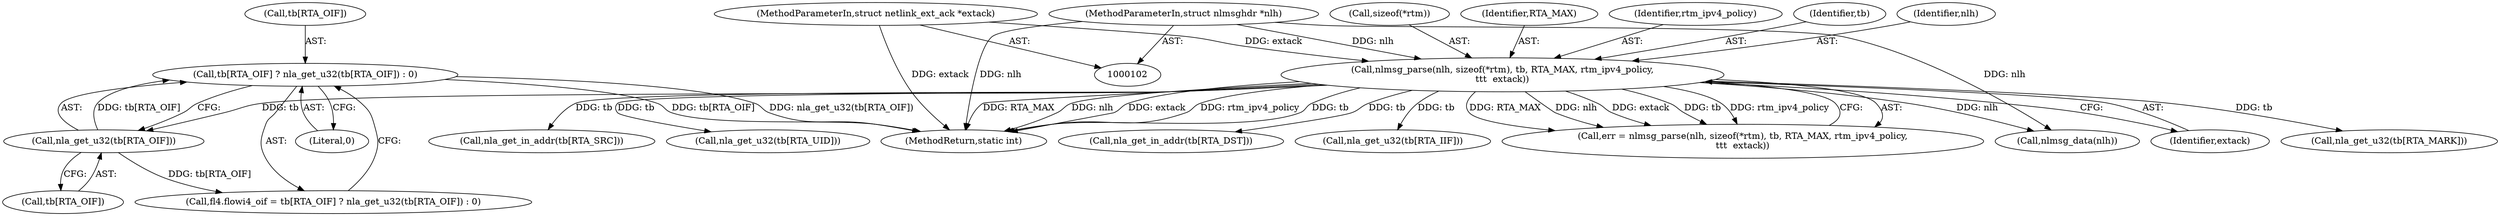 digraph "0_linux_bc3aae2bbac46dd894c89db5d5e98f7f0ef9e205@array" {
"1000291" [label="(Call,tb[RTA_OIF] ? nla_get_u32(tb[RTA_OIF]) : 0)"];
"1000295" [label="(Call,nla_get_u32(tb[RTA_OIF]))"];
"1000141" [label="(Call,nlmsg_parse(nlh, sizeof(*rtm), tb, RTA_MAX, rtm_ipv4_policy,\n\t\t\t  extack))"];
"1000104" [label="(MethodParameterIn,struct nlmsghdr *nlh)"];
"1000105" [label="(MethodParameterIn,struct netlink_ext_ack *extack)"];
"1000104" [label="(MethodParameterIn,struct nlmsghdr *nlh)"];
"1000105" [label="(MethodParameterIn,struct netlink_ext_ack *extack)"];
"1000194" [label="(Call,nla_get_in_addr(tb[RTA_DST]))"];
"1000205" [label="(Call,nla_get_u32(tb[RTA_IIF]))"];
"1000143" [label="(Call,sizeof(*rtm))"];
"1000229" [label="(Call,nla_get_u32(tb[RTA_UID]))"];
"1000291" [label="(Call,tb[RTA_OIF] ? nla_get_u32(tb[RTA_OIF]) : 0)"];
"1000508" [label="(MethodReturn,static int)"];
"1000147" [label="(Identifier,RTA_MAX)"];
"1000148" [label="(Identifier,rtm_ipv4_policy)"];
"1000287" [label="(Call,fl4.flowi4_oif = tb[RTA_OIF] ? nla_get_u32(tb[RTA_OIF]) : 0)"];
"1000146" [label="(Identifier,tb)"];
"1000139" [label="(Call,err = nlmsg_parse(nlh, sizeof(*rtm), tb, RTA_MAX, rtm_ipv4_policy,\n\t\t\t  extack))"];
"1000296" [label="(Call,tb[RTA_OIF])"];
"1000157" [label="(Call,nlmsg_data(nlh))"];
"1000295" [label="(Call,nla_get_u32(tb[RTA_OIF]))"];
"1000142" [label="(Identifier,nlh)"];
"1000149" [label="(Identifier,extack)"];
"1000292" [label="(Call,tb[RTA_OIF])"];
"1000216" [label="(Call,nla_get_u32(tb[RTA_MARK]))"];
"1000299" [label="(Literal,0)"];
"1000141" [label="(Call,nlmsg_parse(nlh, sizeof(*rtm), tb, RTA_MAX, rtm_ipv4_policy,\n\t\t\t  extack))"];
"1000183" [label="(Call,nla_get_in_addr(tb[RTA_SRC]))"];
"1000291" -> "1000287"  [label="AST: "];
"1000291" -> "1000295"  [label="CFG: "];
"1000291" -> "1000299"  [label="CFG: "];
"1000292" -> "1000291"  [label="AST: "];
"1000295" -> "1000291"  [label="AST: "];
"1000299" -> "1000291"  [label="AST: "];
"1000287" -> "1000291"  [label="CFG: "];
"1000291" -> "1000508"  [label="DDG: tb[RTA_OIF]"];
"1000291" -> "1000508"  [label="DDG: nla_get_u32(tb[RTA_OIF])"];
"1000295" -> "1000291"  [label="DDG: tb[RTA_OIF]"];
"1000295" -> "1000296"  [label="CFG: "];
"1000296" -> "1000295"  [label="AST: "];
"1000295" -> "1000287"  [label="DDG: tb[RTA_OIF]"];
"1000141" -> "1000295"  [label="DDG: tb"];
"1000141" -> "1000139"  [label="AST: "];
"1000141" -> "1000149"  [label="CFG: "];
"1000142" -> "1000141"  [label="AST: "];
"1000143" -> "1000141"  [label="AST: "];
"1000146" -> "1000141"  [label="AST: "];
"1000147" -> "1000141"  [label="AST: "];
"1000148" -> "1000141"  [label="AST: "];
"1000149" -> "1000141"  [label="AST: "];
"1000139" -> "1000141"  [label="CFG: "];
"1000141" -> "1000508"  [label="DDG: nlh"];
"1000141" -> "1000508"  [label="DDG: extack"];
"1000141" -> "1000508"  [label="DDG: rtm_ipv4_policy"];
"1000141" -> "1000508"  [label="DDG: tb"];
"1000141" -> "1000508"  [label="DDG: RTA_MAX"];
"1000141" -> "1000139"  [label="DDG: RTA_MAX"];
"1000141" -> "1000139"  [label="DDG: nlh"];
"1000141" -> "1000139"  [label="DDG: extack"];
"1000141" -> "1000139"  [label="DDG: tb"];
"1000141" -> "1000139"  [label="DDG: rtm_ipv4_policy"];
"1000104" -> "1000141"  [label="DDG: nlh"];
"1000105" -> "1000141"  [label="DDG: extack"];
"1000141" -> "1000157"  [label="DDG: nlh"];
"1000141" -> "1000183"  [label="DDG: tb"];
"1000141" -> "1000194"  [label="DDG: tb"];
"1000141" -> "1000205"  [label="DDG: tb"];
"1000141" -> "1000216"  [label="DDG: tb"];
"1000141" -> "1000229"  [label="DDG: tb"];
"1000104" -> "1000102"  [label="AST: "];
"1000104" -> "1000508"  [label="DDG: nlh"];
"1000104" -> "1000157"  [label="DDG: nlh"];
"1000105" -> "1000102"  [label="AST: "];
"1000105" -> "1000508"  [label="DDG: extack"];
}
